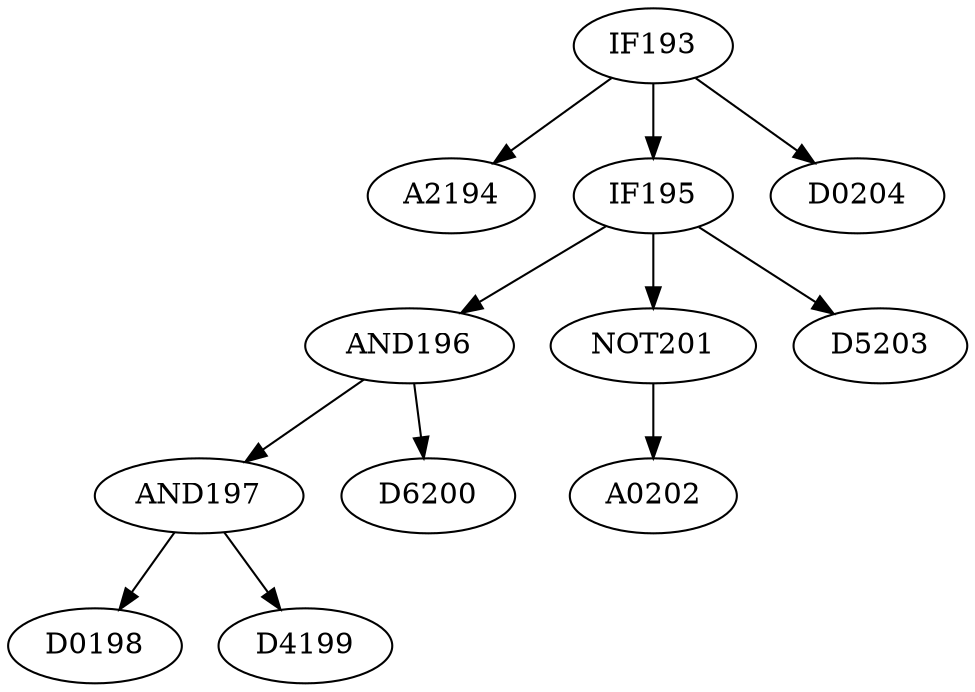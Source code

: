 digraph T {
	IF193 -> A2194
	AND197 -> D0198
	AND197 -> D4199
	AND196 -> AND197
	AND196 -> D6200
	IF195 -> AND196
	NOT201 -> A0202
	IF195 -> NOT201
	IF195 -> D5203
	IF193 -> IF195
	IF193 -> D0204
}
